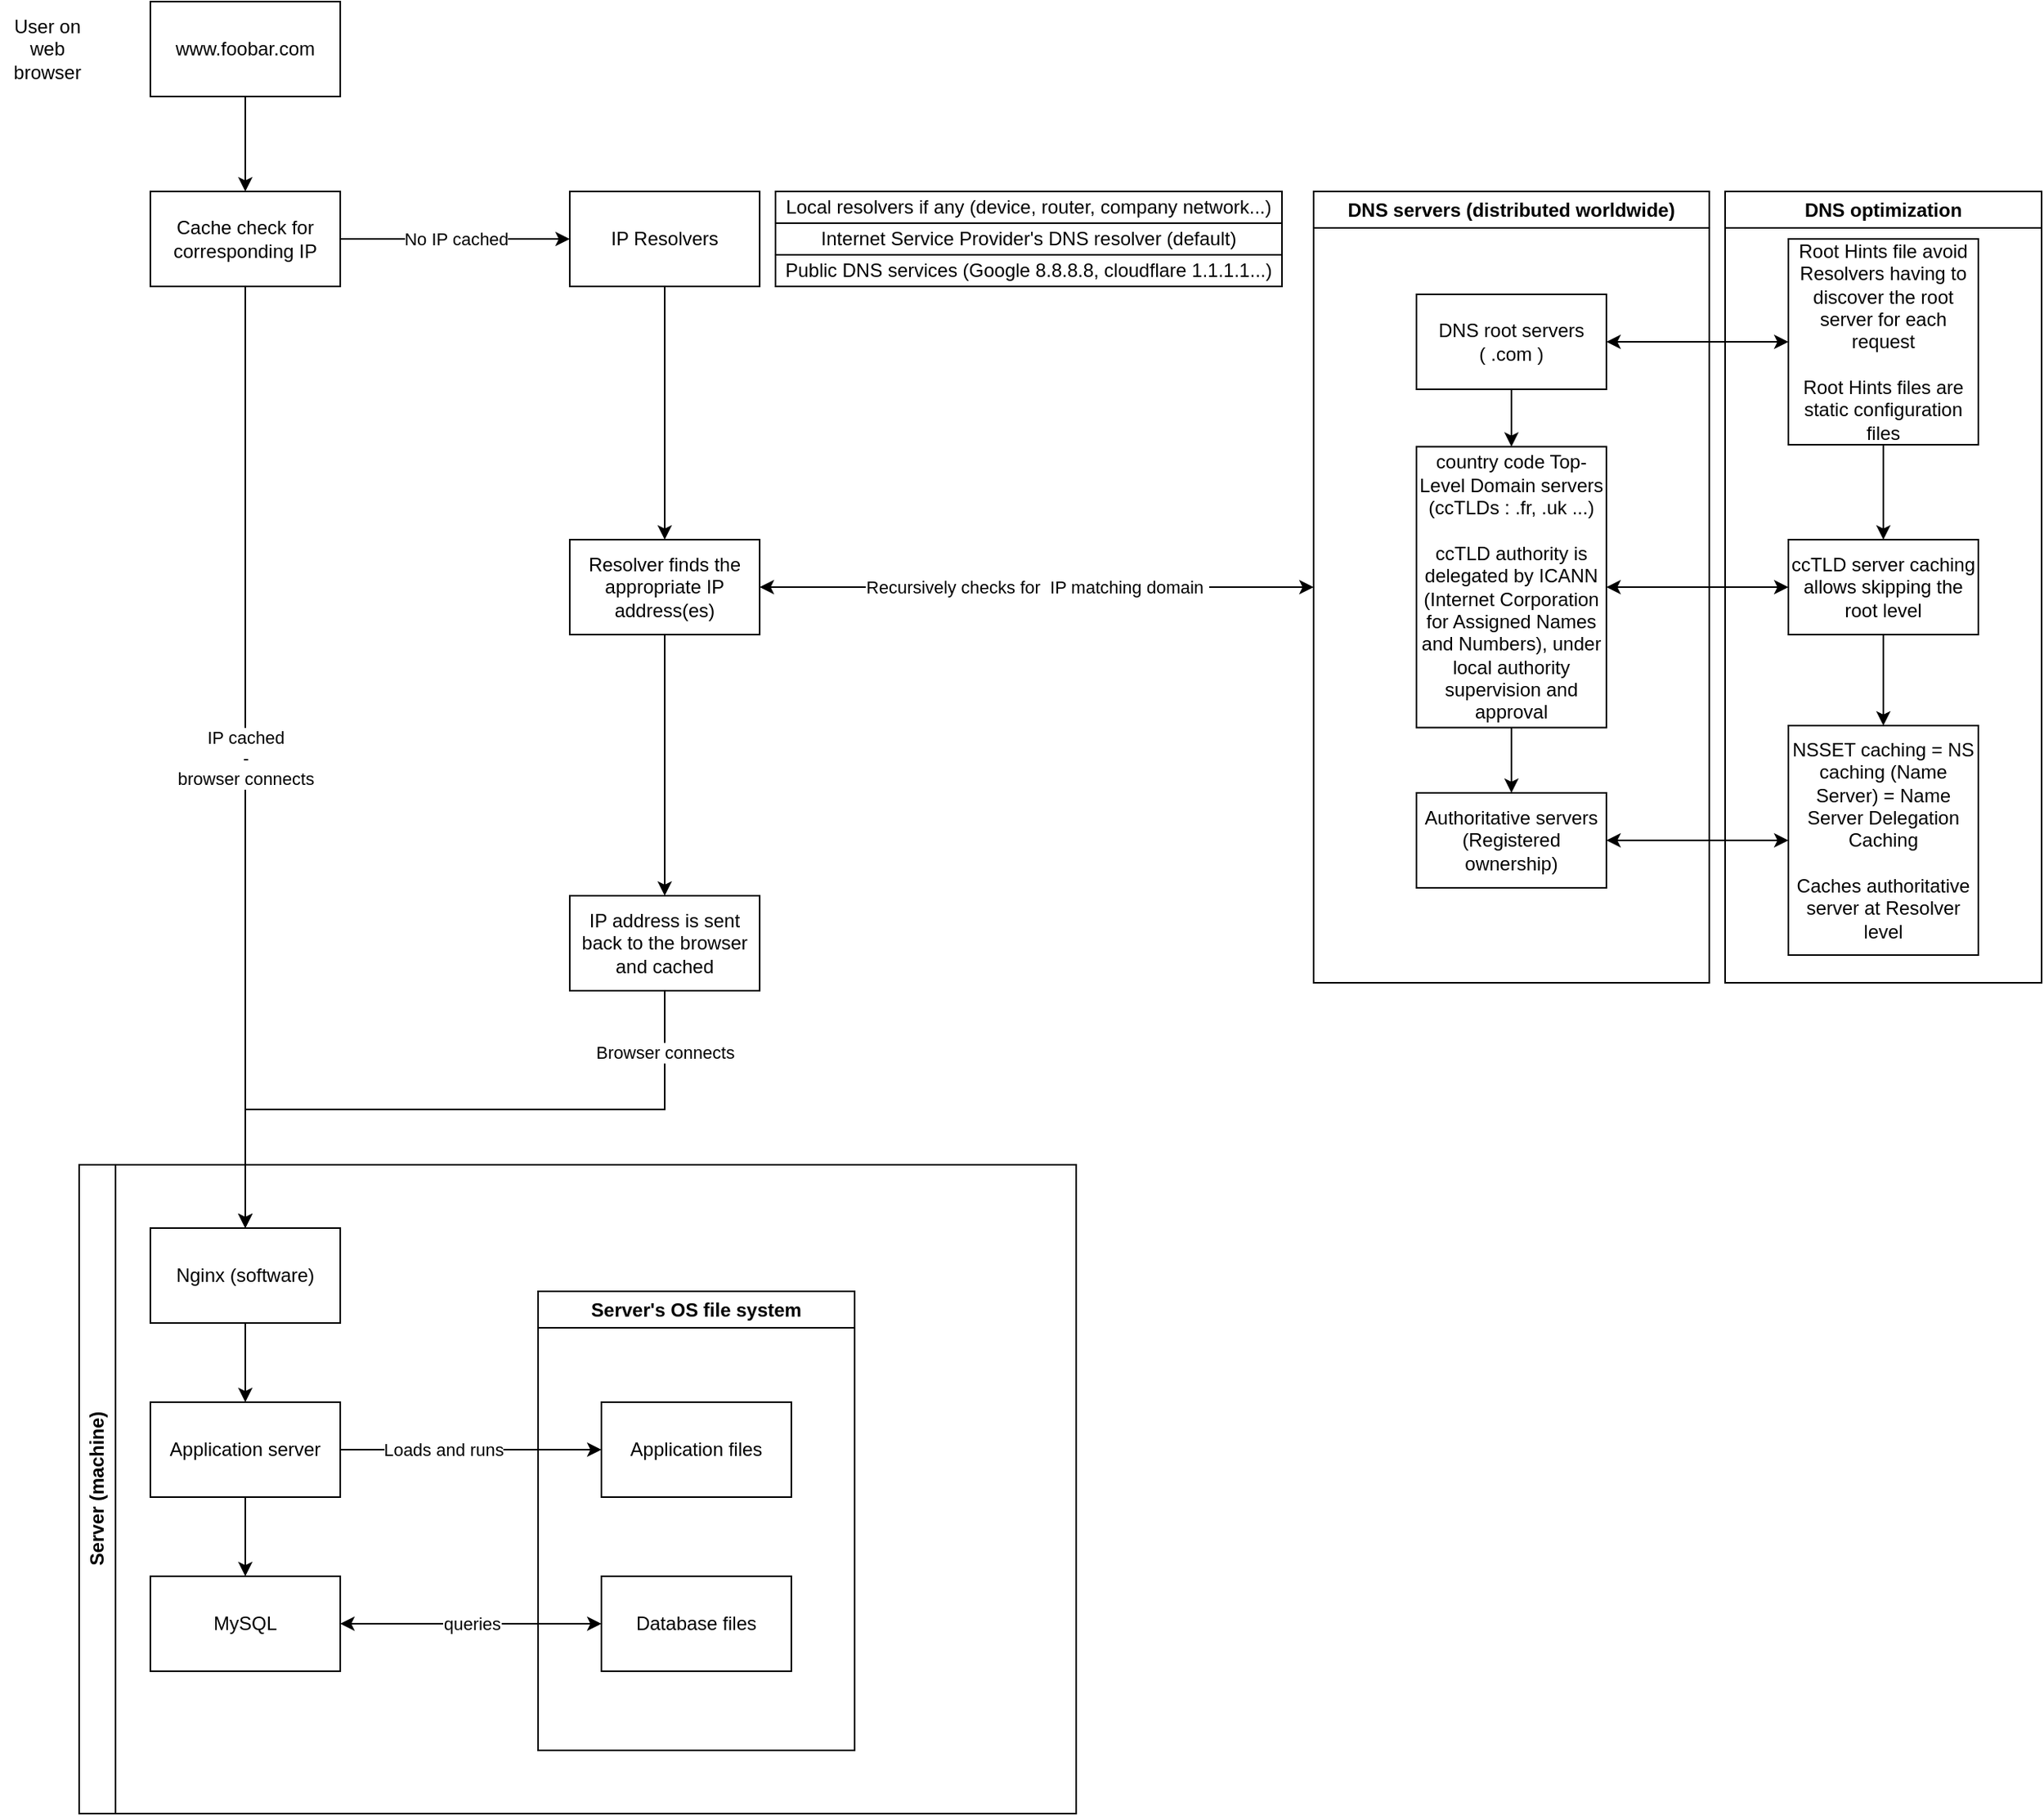<mxfile version="27.0.4">
  <diagram name="Page-1" id="AMXWV3zxx2AqXyukk0Ai">
    <mxGraphModel dx="1418" dy="756" grid="1" gridSize="10" guides="1" tooltips="1" connect="1" arrows="1" fold="1" page="1" pageScale="1" pageWidth="850" pageHeight="1100" math="0" shadow="0">
      <root>
        <mxCell id="0" />
        <mxCell id="1" parent="0" />
        <mxCell id="K1ztfGsYkskTR4_yVOU--4" style="edgeStyle=orthogonalEdgeStyle;rounded=0;orthogonalLoop=1;jettySize=auto;html=1;exitX=0.5;exitY=1;exitDx=0;exitDy=0;entryX=0.5;entryY=0;entryDx=0;entryDy=0;" parent="1" source="K1ztfGsYkskTR4_yVOU--1" target="K1ztfGsYkskTR4_yVOU--3" edge="1">
          <mxGeometry relative="1" as="geometry" />
        </mxCell>
        <mxCell id="K1ztfGsYkskTR4_yVOU--1" value="www.foobar.com" style="rounded=0;whiteSpace=wrap;html=1;" parent="1" vertex="1">
          <mxGeometry x="365" y="40" width="120" height="60" as="geometry" />
        </mxCell>
        <mxCell id="K1ztfGsYkskTR4_yVOU--2" value="User on web browser" style="text;html=1;align=center;verticalAlign=middle;whiteSpace=wrap;rounded=0;" parent="1" vertex="1">
          <mxGeometry x="270" y="55" width="60" height="30" as="geometry" />
        </mxCell>
        <mxCell id="K1ztfGsYkskTR4_yVOU--7" value="No IP cached" style="edgeStyle=orthogonalEdgeStyle;rounded=0;orthogonalLoop=1;jettySize=auto;html=1;exitX=1;exitY=0.5;exitDx=0;exitDy=0;entryX=0;entryY=0.5;entryDx=0;entryDy=0;" parent="1" source="K1ztfGsYkskTR4_yVOU--3" target="K1ztfGsYkskTR4_yVOU--5" edge="1">
          <mxGeometry relative="1" as="geometry" />
        </mxCell>
        <mxCell id="K1ztfGsYkskTR4_yVOU--13" value="IP cached&lt;br&gt;-&lt;br&gt;browser connects" style="edgeStyle=orthogonalEdgeStyle;rounded=0;orthogonalLoop=1;jettySize=auto;html=1;exitX=0.5;exitY=1;exitDx=0;exitDy=0;entryX=0.5;entryY=0;entryDx=0;entryDy=0;" parent="1" source="K1ztfGsYkskTR4_yVOU--3" target="K1ztfGsYkskTR4_yVOU--20" edge="1">
          <mxGeometry relative="1" as="geometry" />
        </mxCell>
        <mxCell id="K1ztfGsYkskTR4_yVOU--3" value="Cache check for corresponding IP" style="rounded=0;whiteSpace=wrap;html=1;" parent="1" vertex="1">
          <mxGeometry x="365" y="160" width="120" height="60" as="geometry" />
        </mxCell>
        <mxCell id="K1ztfGsYkskTR4_yVOU--9" style="edgeStyle=orthogonalEdgeStyle;rounded=0;orthogonalLoop=1;jettySize=auto;html=1;exitX=0.5;exitY=1;exitDx=0;exitDy=0;entryX=0.5;entryY=0;entryDx=0;entryDy=0;" parent="1" source="K1ztfGsYkskTR4_yVOU--5" target="K1ztfGsYkskTR4_yVOU--8" edge="1">
          <mxGeometry relative="1" as="geometry" />
        </mxCell>
        <mxCell id="K1ztfGsYkskTR4_yVOU--5" value="IP Resolvers" style="rounded=0;whiteSpace=wrap;html=1;" parent="1" vertex="1">
          <mxGeometry x="630" y="160" width="120" height="60" as="geometry" />
        </mxCell>
        <mxCell id="K1ztfGsYkskTR4_yVOU--11" style="edgeStyle=orthogonalEdgeStyle;rounded=0;orthogonalLoop=1;jettySize=auto;html=1;exitX=0.5;exitY=1;exitDx=0;exitDy=0;entryX=0.5;entryY=0;entryDx=0;entryDy=0;" parent="1" source="K1ztfGsYkskTR4_yVOU--8" target="K1ztfGsYkskTR4_yVOU--10" edge="1">
          <mxGeometry relative="1" as="geometry" />
        </mxCell>
        <mxCell id="K1ztfGsYkskTR4_yVOU--16" value="Recursively checks for&amp;nbsp; IP matching domain&amp;nbsp;" style="edgeStyle=orthogonalEdgeStyle;rounded=0;orthogonalLoop=1;jettySize=auto;html=1;exitX=1;exitY=0.5;exitDx=0;exitDy=0;entryX=0;entryY=0.5;entryDx=0;entryDy=0;startArrow=classic;startFill=1;" parent="1" source="K1ztfGsYkskTR4_yVOU--8" target="n4Y1SSVw6h_WjynO-tZ9-4" edge="1">
          <mxGeometry relative="1" as="geometry" />
        </mxCell>
        <mxCell id="K1ztfGsYkskTR4_yVOU--8" value="Resolver finds the appropriate IP address(es)" style="rounded=0;whiteSpace=wrap;html=1;" parent="1" vertex="1">
          <mxGeometry x="630" y="380" width="120" height="60" as="geometry" />
        </mxCell>
        <mxCell id="K1ztfGsYkskTR4_yVOU--14" value="Browser connects" style="edgeStyle=orthogonalEdgeStyle;rounded=0;orthogonalLoop=1;jettySize=auto;html=1;exitX=0.5;exitY=1;exitDx=0;exitDy=0;entryX=0.5;entryY=0;entryDx=0;entryDy=0;" parent="1" source="K1ztfGsYkskTR4_yVOU--10" target="K1ztfGsYkskTR4_yVOU--20" edge="1">
          <mxGeometry x="-0.815" relative="1" as="geometry">
            <mxPoint as="offset" />
          </mxGeometry>
        </mxCell>
        <mxCell id="K1ztfGsYkskTR4_yVOU--10" value="IP address is sent back to the browser and cached" style="rounded=0;whiteSpace=wrap;html=1;" parent="1" vertex="1">
          <mxGeometry x="630" y="605" width="120" height="60" as="geometry" />
        </mxCell>
        <mxCell id="K1ztfGsYkskTR4_yVOU--19" value="Server (machine)" style="swimlane;horizontal=0;whiteSpace=wrap;html=1;" parent="1" vertex="1">
          <mxGeometry x="320" y="775" width="630" height="410" as="geometry" />
        </mxCell>
        <mxCell id="K1ztfGsYkskTR4_yVOU--23" style="edgeStyle=orthogonalEdgeStyle;rounded=0;orthogonalLoop=1;jettySize=auto;html=1;exitX=0.5;exitY=1;exitDx=0;exitDy=0;entryX=0.5;entryY=0;entryDx=0;entryDy=0;" parent="K1ztfGsYkskTR4_yVOU--19" source="K1ztfGsYkskTR4_yVOU--20" target="K1ztfGsYkskTR4_yVOU--22" edge="1">
          <mxGeometry relative="1" as="geometry" />
        </mxCell>
        <mxCell id="K1ztfGsYkskTR4_yVOU--20" value="Nginx (software)" style="rounded=0;whiteSpace=wrap;html=1;" parent="K1ztfGsYkskTR4_yVOU--19" vertex="1">
          <mxGeometry x="45" y="40" width="120" height="60" as="geometry" />
        </mxCell>
        <mxCell id="K1ztfGsYkskTR4_yVOU--26" value="Loads and runs" style="edgeStyle=orthogonalEdgeStyle;rounded=0;orthogonalLoop=1;jettySize=auto;html=1;exitX=1;exitY=0.5;exitDx=0;exitDy=0;entryX=0;entryY=0.5;entryDx=0;entryDy=0;" parent="K1ztfGsYkskTR4_yVOU--19" source="K1ztfGsYkskTR4_yVOU--22" target="K1ztfGsYkskTR4_yVOU--24" edge="1">
          <mxGeometry x="-0.212" relative="1" as="geometry">
            <mxPoint as="offset" />
          </mxGeometry>
        </mxCell>
        <mxCell id="K1ztfGsYkskTR4_yVOU--30" style="edgeStyle=orthogonalEdgeStyle;rounded=0;orthogonalLoop=1;jettySize=auto;html=1;exitX=0.5;exitY=1;exitDx=0;exitDy=0;entryX=0.5;entryY=0;entryDx=0;entryDy=0;" parent="K1ztfGsYkskTR4_yVOU--19" source="K1ztfGsYkskTR4_yVOU--22" target="K1ztfGsYkskTR4_yVOU--21" edge="1">
          <mxGeometry relative="1" as="geometry" />
        </mxCell>
        <mxCell id="K1ztfGsYkskTR4_yVOU--22" value="Application server" style="rounded=0;whiteSpace=wrap;html=1;" parent="K1ztfGsYkskTR4_yVOU--19" vertex="1">
          <mxGeometry x="45" y="150" width="120" height="60" as="geometry" />
        </mxCell>
        <mxCell id="K1ztfGsYkskTR4_yVOU--25" value="Server&#39;s OS file system" style="swimlane;whiteSpace=wrap;html=1;" parent="K1ztfGsYkskTR4_yVOU--19" vertex="1">
          <mxGeometry x="290" y="80" width="200" height="290" as="geometry" />
        </mxCell>
        <mxCell id="K1ztfGsYkskTR4_yVOU--24" value="Application files" style="rounded=0;whiteSpace=wrap;html=1;" parent="K1ztfGsYkskTR4_yVOU--25" vertex="1">
          <mxGeometry x="40" y="70" width="120" height="60" as="geometry" />
        </mxCell>
        <mxCell id="K1ztfGsYkskTR4_yVOU--28" value="Database files" style="rounded=0;whiteSpace=wrap;html=1;" parent="K1ztfGsYkskTR4_yVOU--25" vertex="1">
          <mxGeometry x="40" y="180" width="120" height="60" as="geometry" />
        </mxCell>
        <mxCell id="K1ztfGsYkskTR4_yVOU--29" value="queries" style="edgeStyle=orthogonalEdgeStyle;rounded=0;orthogonalLoop=1;jettySize=auto;html=1;exitX=1;exitY=0.5;exitDx=0;exitDy=0;entryX=0;entryY=0.5;entryDx=0;entryDy=0;startArrow=classic;startFill=1;" parent="K1ztfGsYkskTR4_yVOU--19" source="K1ztfGsYkskTR4_yVOU--21" target="K1ztfGsYkskTR4_yVOU--28" edge="1">
          <mxGeometry relative="1" as="geometry" />
        </mxCell>
        <mxCell id="K1ztfGsYkskTR4_yVOU--21" value="MySQL" style="rounded=0;whiteSpace=wrap;html=1;" parent="K1ztfGsYkskTR4_yVOU--19" vertex="1">
          <mxGeometry x="45" y="260" width="120" height="60" as="geometry" />
        </mxCell>
        <mxCell id="n4Y1SSVw6h_WjynO-tZ9-1" value="Local resolvers if any (device, router, company network...)" style="rounded=0;whiteSpace=wrap;html=1;" vertex="1" parent="1">
          <mxGeometry x="760" y="160" width="320" height="20" as="geometry" />
        </mxCell>
        <mxCell id="n4Y1SSVw6h_WjynO-tZ9-2" value="Internet Service Provider&#39;s DNS resolver (default)" style="rounded=0;whiteSpace=wrap;html=1;" vertex="1" parent="1">
          <mxGeometry x="760" y="180" width="320" height="20" as="geometry" />
        </mxCell>
        <mxCell id="n4Y1SSVw6h_WjynO-tZ9-3" value="Public DNS services (Google 8.8.8.8, cloudflare 1.1.1.1...)" style="rounded=0;whiteSpace=wrap;html=1;" vertex="1" parent="1">
          <mxGeometry x="760" y="200" width="320" height="20" as="geometry" />
        </mxCell>
        <mxCell id="n4Y1SSVw6h_WjynO-tZ9-4" value="DNS servers (distributed worldwide)" style="swimlane;whiteSpace=wrap;html=1;" vertex="1" parent="1">
          <mxGeometry x="1100" y="160" width="250" height="500" as="geometry" />
        </mxCell>
        <mxCell id="n4Y1SSVw6h_WjynO-tZ9-8" style="edgeStyle=orthogonalEdgeStyle;rounded=0;orthogonalLoop=1;jettySize=auto;html=1;exitX=0.5;exitY=1;exitDx=0;exitDy=0;entryX=0.5;entryY=0;entryDx=0;entryDy=0;" edge="1" parent="n4Y1SSVw6h_WjynO-tZ9-4" source="K1ztfGsYkskTR4_yVOU--15" target="n4Y1SSVw6h_WjynO-tZ9-5">
          <mxGeometry relative="1" as="geometry" />
        </mxCell>
        <mxCell id="K1ztfGsYkskTR4_yVOU--15" value="DNS root servers &lt;br&gt;( .com )" style="rounded=0;whiteSpace=wrap;html=1;" parent="n4Y1SSVw6h_WjynO-tZ9-4" vertex="1">
          <mxGeometry x="65" y="65" width="120" height="60" as="geometry" />
        </mxCell>
        <mxCell id="n4Y1SSVw6h_WjynO-tZ9-9" style="edgeStyle=orthogonalEdgeStyle;rounded=0;orthogonalLoop=1;jettySize=auto;html=1;exitX=0.5;exitY=1;exitDx=0;exitDy=0;entryX=0.5;entryY=0;entryDx=0;entryDy=0;" edge="1" parent="n4Y1SSVw6h_WjynO-tZ9-4" source="n4Y1SSVw6h_WjynO-tZ9-5" target="n4Y1SSVw6h_WjynO-tZ9-6">
          <mxGeometry relative="1" as="geometry" />
        </mxCell>
        <mxCell id="n4Y1SSVw6h_WjynO-tZ9-5" value="country code Top-Level Domain servers (ccTLDs : .fr, .uk ...)&lt;br&gt;&lt;br&gt;ccTLD authority is delegated by ICANN (Internet Corporation for Assigned Names and Numbers), under local authority supervision and approval" style="rounded=0;whiteSpace=wrap;html=1;" vertex="1" parent="n4Y1SSVw6h_WjynO-tZ9-4">
          <mxGeometry x="65" y="161.25" width="120" height="177.5" as="geometry" />
        </mxCell>
        <mxCell id="n4Y1SSVw6h_WjynO-tZ9-6" value="&lt;div&gt;Authoritative servers&lt;br&gt;(Registered ownership)&lt;/div&gt;" style="rounded=0;whiteSpace=wrap;html=1;" vertex="1" parent="n4Y1SSVw6h_WjynO-tZ9-4">
          <mxGeometry x="65" y="380" width="120" height="60" as="geometry" />
        </mxCell>
        <mxCell id="n4Y1SSVw6h_WjynO-tZ9-10" value="DNS optimization" style="swimlane;whiteSpace=wrap;html=1;" vertex="1" parent="1">
          <mxGeometry x="1360" y="160" width="200" height="500" as="geometry" />
        </mxCell>
        <mxCell id="n4Y1SSVw6h_WjynO-tZ9-13" style="edgeStyle=orthogonalEdgeStyle;rounded=0;orthogonalLoop=1;jettySize=auto;html=1;exitX=0.5;exitY=1;exitDx=0;exitDy=0;entryX=0.5;entryY=0;entryDx=0;entryDy=0;" edge="1" parent="n4Y1SSVw6h_WjynO-tZ9-10" source="n4Y1SSVw6h_WjynO-tZ9-11" target="n4Y1SSVw6h_WjynO-tZ9-12">
          <mxGeometry relative="1" as="geometry" />
        </mxCell>
        <mxCell id="n4Y1SSVw6h_WjynO-tZ9-11" value="Root Hints file avoid Resolvers having to discover the root server for each request&lt;br&gt;&lt;br&gt;Root Hints files are static configuration files" style="rounded=0;whiteSpace=wrap;html=1;" vertex="1" parent="n4Y1SSVw6h_WjynO-tZ9-10">
          <mxGeometry x="40" y="30" width="120" height="130" as="geometry" />
        </mxCell>
        <mxCell id="n4Y1SSVw6h_WjynO-tZ9-15" style="edgeStyle=orthogonalEdgeStyle;rounded=0;orthogonalLoop=1;jettySize=auto;html=1;exitX=0.5;exitY=1;exitDx=0;exitDy=0;entryX=0.5;entryY=0;entryDx=0;entryDy=0;" edge="1" parent="n4Y1SSVw6h_WjynO-tZ9-10" source="n4Y1SSVw6h_WjynO-tZ9-12" target="n4Y1SSVw6h_WjynO-tZ9-14">
          <mxGeometry relative="1" as="geometry" />
        </mxCell>
        <mxCell id="n4Y1SSVw6h_WjynO-tZ9-12" value="ccTLD server caching allows skipping the root level" style="rounded=0;whiteSpace=wrap;html=1;" vertex="1" parent="n4Y1SSVw6h_WjynO-tZ9-10">
          <mxGeometry x="40" y="220" width="120" height="60" as="geometry" />
        </mxCell>
        <mxCell id="n4Y1SSVw6h_WjynO-tZ9-14" value="NSSET caching = NS caching (Name Server) = Name Server Delegation Caching&lt;br&gt;&lt;br&gt;Caches authoritative server at Resolver level" style="rounded=0;whiteSpace=wrap;html=1;" vertex="1" parent="n4Y1SSVw6h_WjynO-tZ9-10">
          <mxGeometry x="40" y="337.5" width="120" height="145" as="geometry" />
        </mxCell>
        <mxCell id="n4Y1SSVw6h_WjynO-tZ9-18" style="edgeStyle=orthogonalEdgeStyle;rounded=0;orthogonalLoop=1;jettySize=auto;html=1;exitX=1;exitY=0.5;exitDx=0;exitDy=0;entryX=0;entryY=0.5;entryDx=0;entryDy=0;startArrow=classic;startFill=1;" edge="1" parent="1" source="n4Y1SSVw6h_WjynO-tZ9-5" target="n4Y1SSVw6h_WjynO-tZ9-12">
          <mxGeometry relative="1" as="geometry" />
        </mxCell>
        <mxCell id="n4Y1SSVw6h_WjynO-tZ9-19" style="edgeStyle=orthogonalEdgeStyle;rounded=0;orthogonalLoop=1;jettySize=auto;html=1;exitX=1;exitY=0.5;exitDx=0;exitDy=0;entryX=0;entryY=0.5;entryDx=0;entryDy=0;startArrow=classic;startFill=1;" edge="1" parent="1" source="K1ztfGsYkskTR4_yVOU--15" target="n4Y1SSVw6h_WjynO-tZ9-11">
          <mxGeometry relative="1" as="geometry" />
        </mxCell>
        <mxCell id="n4Y1SSVw6h_WjynO-tZ9-20" style="edgeStyle=orthogonalEdgeStyle;rounded=0;orthogonalLoop=1;jettySize=auto;html=1;exitX=1;exitY=0.5;exitDx=0;exitDy=0;entryX=0;entryY=0.5;entryDx=0;entryDy=0;startArrow=classic;startFill=1;" edge="1" parent="1" source="n4Y1SSVw6h_WjynO-tZ9-6" target="n4Y1SSVw6h_WjynO-tZ9-14">
          <mxGeometry relative="1" as="geometry" />
        </mxCell>
      </root>
    </mxGraphModel>
  </diagram>
</mxfile>
